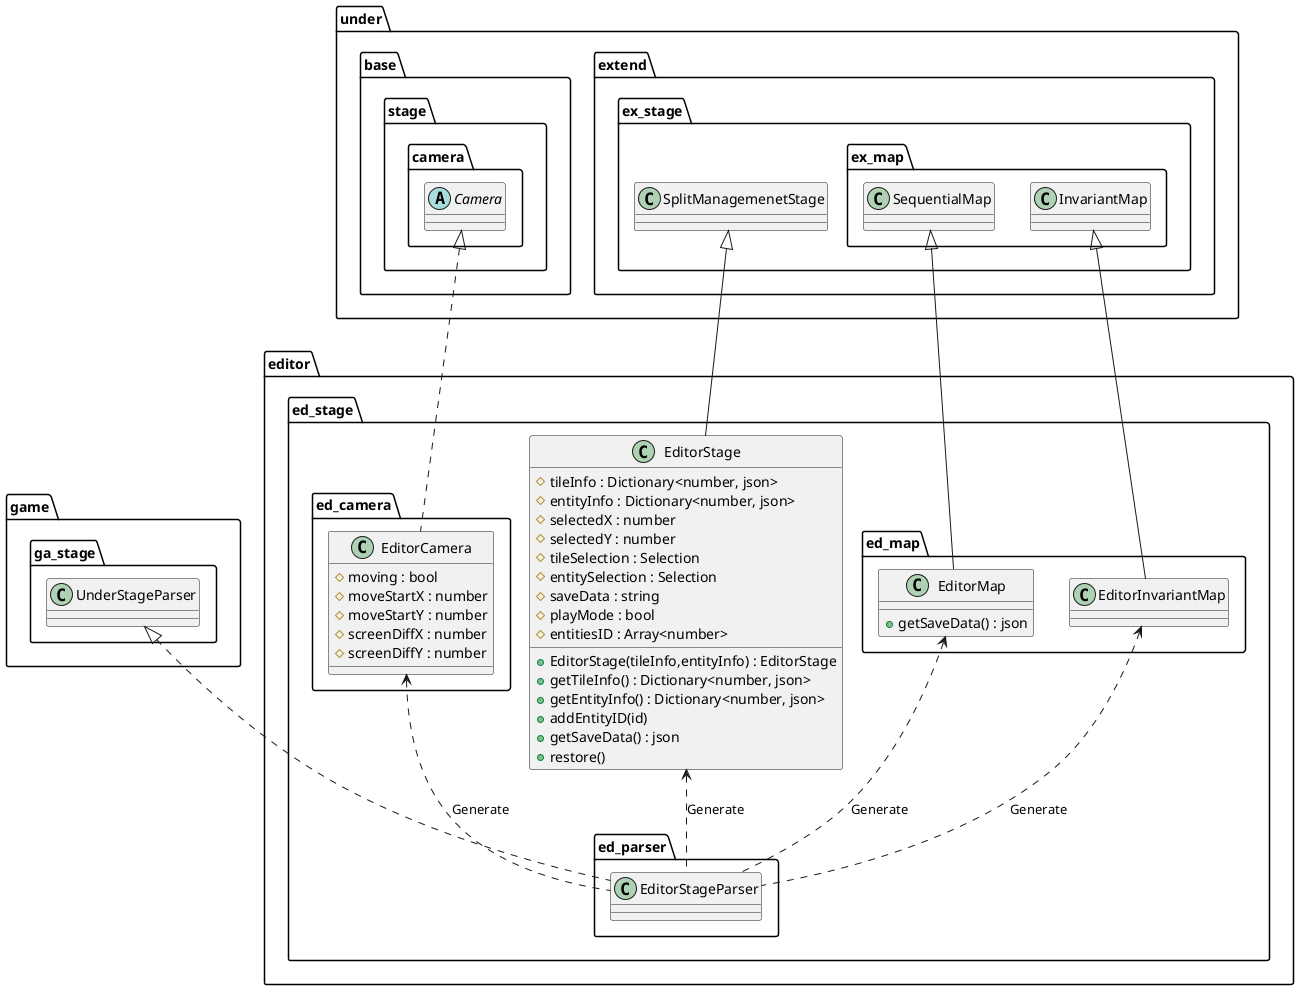 @startuml EditorStage

package editor {
    package ed_stage {
        class EditorStage {
            +EditorStage(tileInfo,entityInfo) : EditorStage
            #tileInfo : Dictionary<number, json>
            #entityInfo : Dictionary<number, json>
            #selectedX : number
            #selectedY : number
            #tileSelection : Selection
            #entitySelection : Selection
            #saveData : string
            #playMode : bool
            #entitiesID : Array<number>
            +getTileInfo() : Dictionary<number, json>
            +getEntityInfo() : Dictionary<number, json>
            +addEntityID(id)
            +getSaveData() : json
            +restore()
        }

        package ed_map {
            class EditorMap {
                +getSaveData() : json
            }
            class EditorInvariantMap
        }

        package ed_parser {
            class EditorStageParser
        }
        package ed_camera {
            class EditorCamera {
                #moving : bool
                #moveStartX : number
                #moveStartY : number
                #screenDiffX : number
                #screenDiffY : number
            }
        }
    }
}

package under {
    package base {
        package stage {
            package camera {
                abstract Camera
            }
        }
    }
    package extend {
        package ex_stage {
            class SplitManagemenetStage
            package ex_map {
                class SequentialMap
                class InvariantMap
            }
        }
    }
}

package game {
    package ga_stage {
        class UnderStageParser
    }
}

EditorStage <.. EditorStageParser : "Generate"
EditorCamera <.. EditorStageParser : "Generate"
EditorMap <.. EditorStageParser : "Generate"
EditorInvariantMap <.. EditorStageParser : "Generate"

Camera <|.. EditorCamera
UnderStageParser <|.. EditorStageParser
SplitManagemenetStage <|-- EditorStage
SequentialMap <|-- EditorMap
InvariantMap <|-- EditorInvariantMap

@enduml
